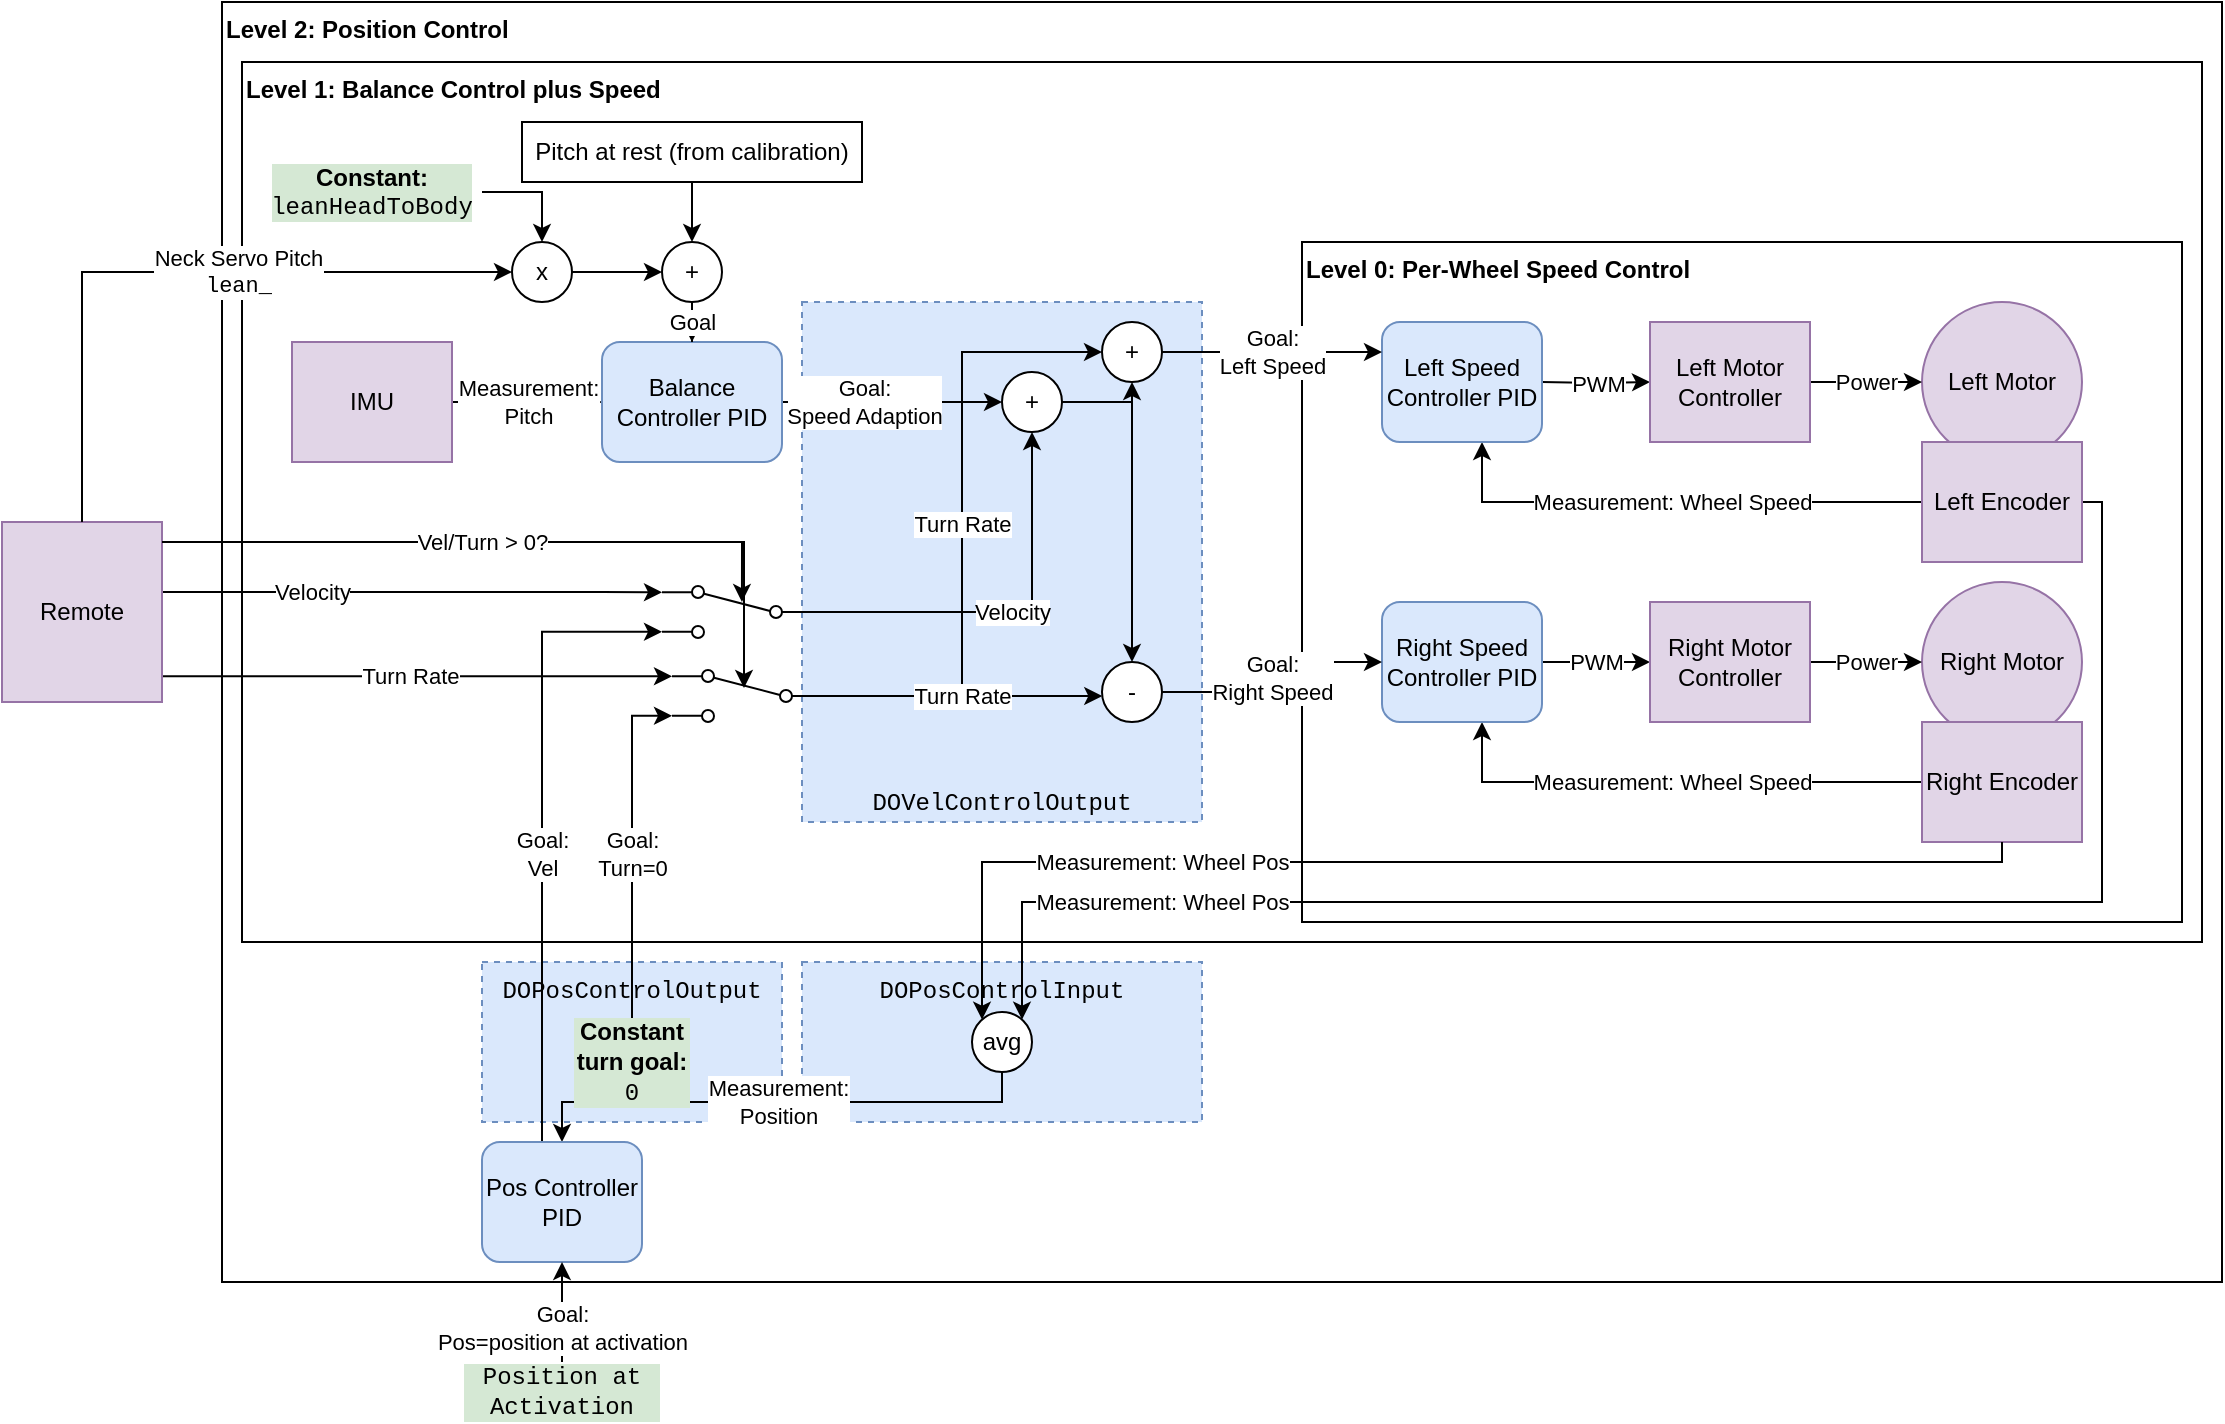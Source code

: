 <mxfile version="24.7.8">
  <diagram name="Seite-1" id="kHR3K2X6mLvnaRXTm4rC">
    <mxGraphModel dx="2017" dy="799" grid="1" gridSize="10" guides="1" tooltips="1" connect="1" arrows="1" fold="1" page="1" pageScale="1" pageWidth="827" pageHeight="1169" math="0" shadow="0">
      <root>
        <mxCell id="0" />
        <mxCell id="1" parent="0" />
        <mxCell id="d_OcTvCgIvUWKZTnsHg6-42" value="Level 2: Position Control" style="rounded=0;whiteSpace=wrap;html=1;verticalAlign=top;fontStyle=1;align=left;" vertex="1" parent="1">
          <mxGeometry x="-210" y="100" width="1000" height="640" as="geometry" />
        </mxCell>
        <mxCell id="d_OcTvCgIvUWKZTnsHg6-39" value="Level 1: Balance Control plus Speed" style="rounded=0;whiteSpace=wrap;html=1;verticalAlign=top;fontStyle=1;align=left;" vertex="1" parent="1">
          <mxGeometry x="-200" y="130" width="980" height="440" as="geometry" />
        </mxCell>
        <mxCell id="d_OcTvCgIvUWKZTnsHg6-38" value="Level 0: Per-Wheel Speed Control" style="rounded=0;whiteSpace=wrap;html=1;verticalAlign=top;fontStyle=1;align=left;" vertex="1" parent="1">
          <mxGeometry x="330" y="220" width="440" height="340" as="geometry" />
        </mxCell>
        <mxCell id="d_OcTvCgIvUWKZTnsHg6-19" value="&lt;font face=&quot;Courier New&quot;&gt;DOPosControlInput&lt;/font&gt;" style="rounded=0;whiteSpace=wrap;html=1;fillColor=#dae8fc;dashed=1;verticalAlign=top;strokeColor=#6c8ebf;" vertex="1" parent="1">
          <mxGeometry x="80" y="580" width="200" height="80" as="geometry" />
        </mxCell>
        <mxCell id="d_OcTvCgIvUWKZTnsHg6-26" value="&lt;font face=&quot;Courier New&quot;&gt;DOPosControlOutput&lt;/font&gt;" style="rounded=0;whiteSpace=wrap;html=1;fillColor=#dae8fc;dashed=1;verticalAlign=top;strokeColor=#6c8ebf;" vertex="1" parent="1">
          <mxGeometry x="-80" y="580" width="150" height="80" as="geometry" />
        </mxCell>
        <mxCell id="d_OcTvCgIvUWKZTnsHg6-13" value="&lt;font face=&quot;Courier New&quot;&gt;DOVelControlOutput&lt;/font&gt;" style="rounded=0;whiteSpace=wrap;html=1;fillColor=#dae8fc;dashed=1;verticalAlign=bottom;strokeColor=#6c8ebf;" vertex="1" parent="1">
          <mxGeometry x="80" y="250" width="200" height="260" as="geometry" />
        </mxCell>
        <mxCell id="4gz29d7Vr_LdfD3-UEPO-1" value="Left Motor" style="ellipse;whiteSpace=wrap;html=1;aspect=fixed;fillColor=#e1d5e7;strokeColor=#9673a6;" parent="1" vertex="1">
          <mxGeometry x="640" y="250" width="80" height="80" as="geometry" />
        </mxCell>
        <mxCell id="4gz29d7Vr_LdfD3-UEPO-7" value="PWM" style="edgeStyle=orthogonalEdgeStyle;rounded=0;orthogonalLoop=1;jettySize=auto;html=1;" parent="1" target="4gz29d7Vr_LdfD3-UEPO-5" edge="1">
          <mxGeometry relative="1" as="geometry">
            <mxPoint x="450" y="290" as="sourcePoint" />
          </mxGeometry>
        </mxCell>
        <mxCell id="4gz29d7Vr_LdfD3-UEPO-8" value="Measurement: Wheel Speed" style="edgeStyle=orthogonalEdgeStyle;rounded=0;orthogonalLoop=1;jettySize=auto;html=1;exitX=0;exitY=0.5;exitDx=0;exitDy=0;" parent="1" source="4gz29d7Vr_LdfD3-UEPO-3" target="4gz29d7Vr_LdfD3-UEPO-21" edge="1">
          <mxGeometry relative="1" as="geometry">
            <mxPoint x="370" y="310" as="targetPoint" />
            <Array as="points">
              <mxPoint x="420" y="350" />
            </Array>
          </mxGeometry>
        </mxCell>
        <mxCell id="d_OcTvCgIvUWKZTnsHg6-15" value="Measurement: Wheel Pos" style="edgeStyle=orthogonalEdgeStyle;rounded=0;orthogonalLoop=1;jettySize=auto;html=1;" edge="1" parent="1" source="4gz29d7Vr_LdfD3-UEPO-3" target="d_OcTvCgIvUWKZTnsHg6-14">
          <mxGeometry x="0.681" relative="1" as="geometry">
            <Array as="points">
              <mxPoint x="730" y="350" />
              <mxPoint x="730" y="550" />
              <mxPoint x="190" y="550" />
            </Array>
            <mxPoint as="offset" />
          </mxGeometry>
        </mxCell>
        <mxCell id="4gz29d7Vr_LdfD3-UEPO-3" value="Left Encoder" style="rounded=0;whiteSpace=wrap;html=1;fillColor=#e1d5e7;strokeColor=#9673a6;" parent="1" vertex="1">
          <mxGeometry x="640" y="320" width="80" height="60" as="geometry" />
        </mxCell>
        <mxCell id="4gz29d7Vr_LdfD3-UEPO-6" value="Power" style="edgeStyle=orthogonalEdgeStyle;rounded=0;orthogonalLoop=1;jettySize=auto;html=1;" parent="1" source="4gz29d7Vr_LdfD3-UEPO-5" target="4gz29d7Vr_LdfD3-UEPO-1" edge="1">
          <mxGeometry relative="1" as="geometry" />
        </mxCell>
        <mxCell id="4gz29d7Vr_LdfD3-UEPO-5" value="Left Motor Controller" style="rounded=0;whiteSpace=wrap;html=1;fillColor=#e1d5e7;strokeColor=#9673a6;" parent="1" vertex="1">
          <mxGeometry x="504" y="260" width="80" height="60" as="geometry" />
        </mxCell>
        <mxCell id="4gz29d7Vr_LdfD3-UEPO-10" value="Right Motor" style="ellipse;whiteSpace=wrap;html=1;aspect=fixed;fillColor=#e1d5e7;strokeColor=#9673a6;" parent="1" vertex="1">
          <mxGeometry x="640" y="390" width="80" height="80" as="geometry" />
        </mxCell>
        <mxCell id="4gz29d7Vr_LdfD3-UEPO-11" value="PWM" style="edgeStyle=orthogonalEdgeStyle;rounded=0;orthogonalLoop=1;jettySize=auto;html=1;" parent="1" target="4gz29d7Vr_LdfD3-UEPO-16" edge="1" source="4gz29d7Vr_LdfD3-UEPO-23">
          <mxGeometry relative="1" as="geometry">
            <mxPoint x="450" y="450" as="sourcePoint" />
          </mxGeometry>
        </mxCell>
        <mxCell id="4gz29d7Vr_LdfD3-UEPO-13" value="Measurement: Wheel Speed" style="edgeStyle=orthogonalEdgeStyle;rounded=0;orthogonalLoop=1;jettySize=auto;html=1;exitX=0;exitY=0.5;exitDx=0;exitDy=0;" parent="1" source="4gz29d7Vr_LdfD3-UEPO-14" edge="1" target="4gz29d7Vr_LdfD3-UEPO-23">
          <mxGeometry relative="1" as="geometry">
            <mxPoint x="370" y="470" as="targetPoint" />
            <Array as="points">
              <mxPoint x="420" y="490" />
            </Array>
          </mxGeometry>
        </mxCell>
        <mxCell id="4gz29d7Vr_LdfD3-UEPO-14" value="Right Encoder" style="rounded=0;whiteSpace=wrap;html=1;fillColor=#e1d5e7;strokeColor=#9673a6;" parent="1" vertex="1">
          <mxGeometry x="640" y="460" width="80" height="60" as="geometry" />
        </mxCell>
        <mxCell id="4gz29d7Vr_LdfD3-UEPO-15" value="Power" style="edgeStyle=orthogonalEdgeStyle;rounded=0;orthogonalLoop=1;jettySize=auto;html=1;" parent="1" source="4gz29d7Vr_LdfD3-UEPO-16" target="4gz29d7Vr_LdfD3-UEPO-10" edge="1">
          <mxGeometry relative="1" as="geometry" />
        </mxCell>
        <mxCell id="4gz29d7Vr_LdfD3-UEPO-16" value="Right Motor Controller" style="rounded=0;whiteSpace=wrap;html=1;fillColor=#e1d5e7;strokeColor=#9673a6;" parent="1" vertex="1">
          <mxGeometry x="504" y="400" width="80" height="60" as="geometry" />
        </mxCell>
        <mxCell id="4gz29d7Vr_LdfD3-UEPO-26" value="Measurement:&lt;br&gt;Pitch" style="edgeStyle=orthogonalEdgeStyle;rounded=0;orthogonalLoop=1;jettySize=auto;html=1;" parent="1" source="4gz29d7Vr_LdfD3-UEPO-18" target="4gz29d7Vr_LdfD3-UEPO-24" edge="1">
          <mxGeometry relative="1" as="geometry" />
        </mxCell>
        <mxCell id="4gz29d7Vr_LdfD3-UEPO-18" value="IMU" style="rounded=0;whiteSpace=wrap;html=1;fillColor=#e1d5e7;strokeColor=#9673a6;" parent="1" vertex="1">
          <mxGeometry x="-175" y="270" width="80" height="60" as="geometry" />
        </mxCell>
        <mxCell id="4gz29d7Vr_LdfD3-UEPO-21" value="Left Speed Controller PID" style="rounded=1;whiteSpace=wrap;html=1;fillColor=#dae8fc;strokeColor=#6c8ebf;" parent="1" vertex="1">
          <mxGeometry x="370" y="260" width="80" height="60" as="geometry" />
        </mxCell>
        <mxCell id="4gz29d7Vr_LdfD3-UEPO-23" value="Right Speed Controller PID" style="rounded=1;whiteSpace=wrap;html=1;fillColor=#dae8fc;strokeColor=#6c8ebf;" parent="1" vertex="1">
          <mxGeometry x="370" y="400" width="80" height="60" as="geometry" />
        </mxCell>
        <mxCell id="4gz29d7Vr_LdfD3-UEPO-30" style="edgeStyle=orthogonalEdgeStyle;rounded=0;orthogonalLoop=1;jettySize=auto;html=1;" parent="1" source="4gz29d7Vr_LdfD3-UEPO-24" target="4gz29d7Vr_LdfD3-UEPO-32" edge="1">
          <mxGeometry relative="1" as="geometry">
            <mxPoint x="190" y="350" as="targetPoint" />
            <Array as="points">
              <mxPoint x="15" y="330" />
            </Array>
          </mxGeometry>
        </mxCell>
        <mxCell id="4gz29d7Vr_LdfD3-UEPO-45" value="Goal:&lt;br&gt;Speed Adaption" style="edgeLabel;html=1;align=center;verticalAlign=middle;resizable=0;points=[];" parent="4gz29d7Vr_LdfD3-UEPO-30" vertex="1" connectable="0">
          <mxGeometry x="0.514" relative="1" as="geometry">
            <mxPoint x="-43" as="offset" />
          </mxGeometry>
        </mxCell>
        <mxCell id="4gz29d7Vr_LdfD3-UEPO-24" value="Balance Controller PID" style="rounded=1;whiteSpace=wrap;html=1;fillColor=#dae8fc;strokeColor=#6c8ebf;" parent="1" vertex="1">
          <mxGeometry x="-20" y="270" width="90" height="60" as="geometry" />
        </mxCell>
        <mxCell id="4gz29d7Vr_LdfD3-UEPO-28" value="" style="edgeStyle=orthogonalEdgeStyle;rounded=0;orthogonalLoop=1;jettySize=auto;html=1;" parent="1" source="4gz29d7Vr_LdfD3-UEPO-27" target="d_OcTvCgIvUWKZTnsHg6-2" edge="1">
          <mxGeometry relative="1" as="geometry" />
        </mxCell>
        <mxCell id="4gz29d7Vr_LdfD3-UEPO-27" value="Pitch at rest (from calibration)" style="rounded=0;whiteSpace=wrap;html=1;" parent="1" vertex="1">
          <mxGeometry x="-60" y="160" width="170" height="30" as="geometry" />
        </mxCell>
        <mxCell id="4gz29d7Vr_LdfD3-UEPO-33" value="Velocity" style="edgeStyle=orthogonalEdgeStyle;rounded=0;orthogonalLoop=1;jettySize=auto;html=1;" parent="1" source="d_OcTvCgIvUWKZTnsHg6-20" target="4gz29d7Vr_LdfD3-UEPO-32" edge="1">
          <mxGeometry relative="1" as="geometry" />
        </mxCell>
        <mxCell id="4gz29d7Vr_LdfD3-UEPO-44" value="Turn Rate" style="edgeStyle=orthogonalEdgeStyle;rounded=0;orthogonalLoop=1;jettySize=auto;html=1;entryX=0;entryY=0.5;entryDx=0;entryDy=0;exitX=0;exitY=0.5;exitDx=0;exitDy=0;" parent="1" source="d_OcTvCgIvUWKZTnsHg6-22" target="4gz29d7Vr_LdfD3-UEPO-38" edge="1">
          <mxGeometry relative="1" as="geometry">
            <Array as="points">
              <mxPoint x="160" y="447" />
              <mxPoint x="160" y="275" />
            </Array>
            <mxPoint x="50" y="440" as="sourcePoint" />
          </mxGeometry>
        </mxCell>
        <mxCell id="d_OcTvCgIvUWKZTnsHg6-24" value="Velocity" style="edgeStyle=orthogonalEdgeStyle;rounded=0;orthogonalLoop=1;jettySize=auto;html=1;entryX=1;entryY=0.88;entryDx=0;entryDy=0;" edge="1" parent="1" source="4gz29d7Vr_LdfD3-UEPO-31" target="d_OcTvCgIvUWKZTnsHg6-20">
          <mxGeometry x="-0.4" relative="1" as="geometry">
            <Array as="points">
              <mxPoint x="-20" y="395" />
              <mxPoint x="-20" y="395" />
            </Array>
            <mxPoint as="offset" />
          </mxGeometry>
        </mxCell>
        <mxCell id="d_OcTvCgIvUWKZTnsHg6-25" value="Turn Rate" style="edgeStyle=orthogonalEdgeStyle;rounded=0;orthogonalLoop=1;jettySize=auto;html=1;entryX=1;entryY=0.88;entryDx=0;entryDy=0;" edge="1" parent="1" target="d_OcTvCgIvUWKZTnsHg6-22">
          <mxGeometry relative="1" as="geometry">
            <mxPoint x="-240" y="430" as="sourcePoint" />
            <mxPoint x="-280" y="600" as="targetPoint" />
            <Array as="points">
              <mxPoint x="-240" y="437" />
            </Array>
          </mxGeometry>
        </mxCell>
        <mxCell id="4gz29d7Vr_LdfD3-UEPO-31" value="Remote" style="rounded=0;whiteSpace=wrap;html=1;fillColor=#e1d5e7;strokeColor=#9673a6;" parent="1" vertex="1">
          <mxGeometry x="-320" y="360" width="80" height="90" as="geometry" />
        </mxCell>
        <mxCell id="4gz29d7Vr_LdfD3-UEPO-37" style="edgeStyle=orthogonalEdgeStyle;rounded=0;orthogonalLoop=1;jettySize=auto;html=1;exitX=1;exitY=0.5;exitDx=0;exitDy=0;entryX=0.5;entryY=0;entryDx=0;entryDy=0;" parent="1" source="4gz29d7Vr_LdfD3-UEPO-32" target="4gz29d7Vr_LdfD3-UEPO-34" edge="1">
          <mxGeometry relative="1" as="geometry" />
        </mxCell>
        <mxCell id="4gz29d7Vr_LdfD3-UEPO-43" style="edgeStyle=orthogonalEdgeStyle;rounded=0;orthogonalLoop=1;jettySize=auto;html=1;exitX=1;exitY=0.5;exitDx=0;exitDy=0;entryX=0.5;entryY=1;entryDx=0;entryDy=0;" parent="1" source="4gz29d7Vr_LdfD3-UEPO-32" target="4gz29d7Vr_LdfD3-UEPO-38" edge="1">
          <mxGeometry relative="1" as="geometry" />
        </mxCell>
        <mxCell id="4gz29d7Vr_LdfD3-UEPO-32" value="+" style="ellipse;whiteSpace=wrap;html=1;aspect=fixed;" parent="1" vertex="1">
          <mxGeometry x="180" y="285" width="30" height="30" as="geometry" />
        </mxCell>
        <mxCell id="4gz29d7Vr_LdfD3-UEPO-36" value="Goal: &lt;br&gt;Right Speed" style="edgeStyle=orthogonalEdgeStyle;rounded=0;orthogonalLoop=1;jettySize=auto;html=1;" parent="1" source="4gz29d7Vr_LdfD3-UEPO-34" target="4gz29d7Vr_LdfD3-UEPO-23" edge="1">
          <mxGeometry relative="1" as="geometry" />
        </mxCell>
        <mxCell id="4gz29d7Vr_LdfD3-UEPO-34" value="-" style="ellipse;whiteSpace=wrap;html=1;aspect=fixed;" parent="1" vertex="1">
          <mxGeometry x="230" y="430" width="30" height="30" as="geometry" />
        </mxCell>
        <mxCell id="4gz29d7Vr_LdfD3-UEPO-35" value="Turn Rate" style="edgeStyle=orthogonalEdgeStyle;rounded=0;orthogonalLoop=1;jettySize=auto;html=1;exitX=0;exitY=0.5;exitDx=0;exitDy=0;" parent="1" source="d_OcTvCgIvUWKZTnsHg6-22" target="4gz29d7Vr_LdfD3-UEPO-34" edge="1">
          <mxGeometry relative="1" as="geometry">
            <mxPoint x="200" y="450" as="targetPoint" />
            <mxPoint x="70" y="450" as="sourcePoint" />
            <Array as="points">
              <mxPoint x="200" y="447" />
              <mxPoint x="200" y="447" />
            </Array>
          </mxGeometry>
        </mxCell>
        <mxCell id="4gz29d7Vr_LdfD3-UEPO-42" value="Goal:&lt;br&gt;Left Speed" style="edgeStyle=orthogonalEdgeStyle;rounded=0;orthogonalLoop=1;jettySize=auto;html=1;entryX=0;entryY=0.25;entryDx=0;entryDy=0;" parent="1" source="4gz29d7Vr_LdfD3-UEPO-38" target="4gz29d7Vr_LdfD3-UEPO-21" edge="1">
          <mxGeometry relative="1" as="geometry" />
        </mxCell>
        <mxCell id="4gz29d7Vr_LdfD3-UEPO-38" value="+" style="ellipse;whiteSpace=wrap;html=1;aspect=fixed;" parent="1" vertex="1">
          <mxGeometry x="230" y="260" width="30" height="30" as="geometry" />
        </mxCell>
        <mxCell id="d_OcTvCgIvUWKZTnsHg6-5" value="Neck Servo Pitch&lt;br&gt;&lt;font face=&quot;Courier New&quot;&gt;lean_&lt;/font&gt;" style="edgeStyle=orthogonalEdgeStyle;rounded=0;orthogonalLoop=1;jettySize=auto;html=1;" edge="1" parent="1" source="4gz29d7Vr_LdfD3-UEPO-31" target="d_OcTvCgIvUWKZTnsHg6-3">
          <mxGeometry x="0.194" relative="1" as="geometry">
            <mxPoint x="-50" y="40" as="sourcePoint" />
            <Array as="points">
              <mxPoint x="-280" y="235" />
            </Array>
            <mxPoint as="offset" />
          </mxGeometry>
        </mxCell>
        <mxCell id="d_OcTvCgIvUWKZTnsHg6-7" value="Goal" style="edgeStyle=orthogonalEdgeStyle;rounded=0;orthogonalLoop=1;jettySize=auto;html=1;entryX=0.5;entryY=0;entryDx=0;entryDy=0;" edge="1" parent="1" source="d_OcTvCgIvUWKZTnsHg6-2" target="4gz29d7Vr_LdfD3-UEPO-24">
          <mxGeometry relative="1" as="geometry" />
        </mxCell>
        <mxCell id="d_OcTvCgIvUWKZTnsHg6-2" value="+" style="ellipse;whiteSpace=wrap;html=1;aspect=fixed;" vertex="1" parent="1">
          <mxGeometry x="10" y="220" width="30" height="30" as="geometry" />
        </mxCell>
        <mxCell id="d_OcTvCgIvUWKZTnsHg6-6" style="edgeStyle=orthogonalEdgeStyle;rounded=0;orthogonalLoop=1;jettySize=auto;html=1;" edge="1" parent="1" source="d_OcTvCgIvUWKZTnsHg6-3" target="d_OcTvCgIvUWKZTnsHg6-2">
          <mxGeometry relative="1" as="geometry" />
        </mxCell>
        <mxCell id="d_OcTvCgIvUWKZTnsHg6-3" value="x" style="ellipse;whiteSpace=wrap;html=1;aspect=fixed;" vertex="1" parent="1">
          <mxGeometry x="-65" y="220" width="30" height="30" as="geometry" />
        </mxCell>
        <mxCell id="d_OcTvCgIvUWKZTnsHg6-8" value="" style="endArrow=classic;html=1;rounded=0;edgeStyle=orthogonalEdgeStyle;exitX=1;exitY=0.5;exitDx=0;exitDy=0;" edge="1" parent="1" source="d_OcTvCgIvUWKZTnsHg6-10" target="d_OcTvCgIvUWKZTnsHg6-3">
          <mxGeometry width="50" height="50" relative="1" as="geometry">
            <mxPoint x="-130" y="90" as="sourcePoint" />
            <mxPoint x="300" y="350" as="targetPoint" />
          </mxGeometry>
        </mxCell>
        <mxCell id="d_OcTvCgIvUWKZTnsHg6-10" value="&lt;div&gt;&lt;font face=&quot;Helvetica&quot;&gt;&lt;b&gt;Constant:&lt;/b&gt;&lt;/font&gt;&lt;/div&gt;leanHeadToBody" style="text;html=1;align=center;verticalAlign=middle;whiteSpace=wrap;rounded=0;fontFamily=Courier New;labelBackgroundColor=#D5E8D4;" vertex="1" parent="1">
          <mxGeometry x="-190" y="180" width="110" height="30" as="geometry" />
        </mxCell>
        <mxCell id="d_OcTvCgIvUWKZTnsHg6-18" value="Measurement:&lt;br&gt;Position" style="edgeStyle=orthogonalEdgeStyle;rounded=0;orthogonalLoop=1;jettySize=auto;html=1;" edge="1" parent="1" source="d_OcTvCgIvUWKZTnsHg6-14" target="d_OcTvCgIvUWKZTnsHg6-17">
          <mxGeometry relative="1" as="geometry">
            <Array as="points">
              <mxPoint x="180" y="650" />
            </Array>
          </mxGeometry>
        </mxCell>
        <mxCell id="d_OcTvCgIvUWKZTnsHg6-14" value="avg" style="ellipse;whiteSpace=wrap;html=1;aspect=fixed;" vertex="1" parent="1">
          <mxGeometry x="165" y="605" width="30" height="30" as="geometry" />
        </mxCell>
        <mxCell id="d_OcTvCgIvUWKZTnsHg6-16" value="Measurement: Wheel Pos" style="edgeStyle=orthogonalEdgeStyle;rounded=0;orthogonalLoop=1;jettySize=auto;html=1;" edge="1" parent="1" source="4gz29d7Vr_LdfD3-UEPO-14" target="d_OcTvCgIvUWKZTnsHg6-14">
          <mxGeometry x="0.436" relative="1" as="geometry">
            <mxPoint x="440" y="85" as="targetPoint" />
            <Array as="points">
              <mxPoint x="680" y="530" />
              <mxPoint x="170" y="530" />
            </Array>
            <mxPoint as="offset" />
          </mxGeometry>
        </mxCell>
        <mxCell id="d_OcTvCgIvUWKZTnsHg6-27" value="Goal:&lt;div&gt;Vel&lt;/div&gt;" style="edgeStyle=orthogonalEdgeStyle;rounded=0;orthogonalLoop=1;jettySize=auto;html=1;entryX=1;entryY=0.12;entryDx=0;entryDy=0;" edge="1" parent="1" source="d_OcTvCgIvUWKZTnsHg6-17" target="d_OcTvCgIvUWKZTnsHg6-20">
          <mxGeometry x="-0.084" relative="1" as="geometry">
            <Array as="points">
              <mxPoint x="-50" y="415" />
            </Array>
            <mxPoint as="offset" />
          </mxGeometry>
        </mxCell>
        <mxCell id="d_OcTvCgIvUWKZTnsHg6-17" value="Pos Controller PID" style="rounded=1;whiteSpace=wrap;html=1;fillColor=#dae8fc;strokeColor=#6c8ebf;" vertex="1" parent="1">
          <mxGeometry x="-80" y="670" width="80" height="60" as="geometry" />
        </mxCell>
        <mxCell id="d_OcTvCgIvUWKZTnsHg6-20" value="" style="html=1;shape=mxgraph.electrical.electro-mechanical.twoWaySwitch;aspect=fixed;elSwitchState=2;rotation=-180;flipV=1;" vertex="1" parent="1">
          <mxGeometry x="10" y="392" width="75" height="26" as="geometry" />
        </mxCell>
        <mxCell id="d_OcTvCgIvUWKZTnsHg6-22" value="" style="html=1;shape=mxgraph.electrical.electro-mechanical.twoWaySwitch;aspect=fixed;elSwitchState=2;rotation=-180;flipV=1;" vertex="1" parent="1">
          <mxGeometry x="15" y="434" width="75" height="26" as="geometry" />
        </mxCell>
        <mxCell id="d_OcTvCgIvUWKZTnsHg6-30" value="Goal:&lt;br&gt;Turn=0" style="edgeStyle=orthogonalEdgeStyle;rounded=0;orthogonalLoop=1;jettySize=auto;html=1;entryX=1;entryY=0.12;entryDx=0;entryDy=0;" edge="1" parent="1" source="d_OcTvCgIvUWKZTnsHg6-29" target="d_OcTvCgIvUWKZTnsHg6-22">
          <mxGeometry relative="1" as="geometry" />
        </mxCell>
        <mxCell id="d_OcTvCgIvUWKZTnsHg6-29" value="&lt;font face=&quot;Helvetica&quot;&gt;&lt;b&gt;Constant turn goal: &lt;/b&gt;&lt;/font&gt;0" style="text;html=1;align=center;verticalAlign=middle;whiteSpace=wrap;rounded=0;fontFamily=Courier New;labelBackgroundColor=#D5E8D4;" vertex="1" parent="1">
          <mxGeometry x="-35" y="615" width="60" height="30" as="geometry" />
        </mxCell>
        <mxCell id="d_OcTvCgIvUWKZTnsHg6-32" value="Position at Activation" style="text;html=1;align=center;verticalAlign=middle;whiteSpace=wrap;rounded=0;fontFamily=Courier New;labelBackgroundColor=#D5E8D4;" vertex="1" parent="1">
          <mxGeometry x="-90" y="780" width="100" height="30" as="geometry" />
        </mxCell>
        <mxCell id="d_OcTvCgIvUWKZTnsHg6-33" value="Goal:&lt;br&gt;Pos=position at activation" style="edgeStyle=orthogonalEdgeStyle;rounded=0;orthogonalLoop=1;jettySize=auto;html=1;" edge="1" parent="1" source="d_OcTvCgIvUWKZTnsHg6-32" target="d_OcTvCgIvUWKZTnsHg6-17">
          <mxGeometry x="-0.311" relative="1" as="geometry">
            <mxPoint x="-32.5" y="842" as="sourcePoint" />
            <mxPoint x="-12.5" y="775" as="targetPoint" />
            <Array as="points">
              <mxPoint x="-40" y="810" />
              <mxPoint x="-40" y="810" />
            </Array>
            <mxPoint as="offset" />
          </mxGeometry>
        </mxCell>
        <mxCell id="d_OcTvCgIvUWKZTnsHg6-41" value="" style="edgeStyle=orthogonalEdgeStyle;rounded=0;orthogonalLoop=1;jettySize=auto;html=1;entryX=0.52;entryY=0.346;entryDx=0;entryDy=0;entryPerimeter=0;" edge="1" parent="1" source="4gz29d7Vr_LdfD3-UEPO-31" target="d_OcTvCgIvUWKZTnsHg6-22">
          <mxGeometry x="-0.547" relative="1" as="geometry">
            <mxPoint x="-230" y="400" as="sourcePoint" />
            <mxPoint x="61" y="418" as="targetPoint" />
            <Array as="points">
              <mxPoint x="51" y="370" />
            </Array>
            <mxPoint as="offset" />
          </mxGeometry>
        </mxCell>
        <mxCell id="d_OcTvCgIvUWKZTnsHg6-40" value="Vel/Turn &amp;gt; 0?" style="edgeStyle=orthogonalEdgeStyle;rounded=0;orthogonalLoop=1;jettySize=auto;html=1;entryX=0.467;entryY=0.308;entryDx=0;entryDy=0;entryPerimeter=0;" edge="1" parent="1" source="4gz29d7Vr_LdfD3-UEPO-31" target="d_OcTvCgIvUWKZTnsHg6-20">
          <mxGeometry relative="1" as="geometry">
            <mxPoint x="-230" y="413" as="sourcePoint" />
            <mxPoint x="-280" y="140" as="targetPoint" />
            <Array as="points">
              <mxPoint x="50" y="370" />
            </Array>
          </mxGeometry>
        </mxCell>
      </root>
    </mxGraphModel>
  </diagram>
</mxfile>
